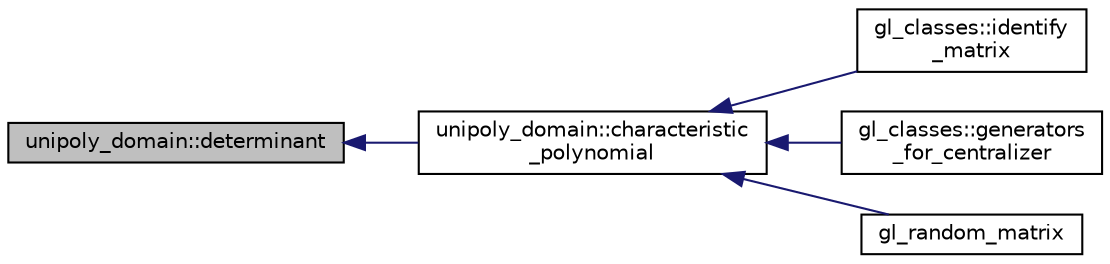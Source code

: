 digraph "unipoly_domain::determinant"
{
  edge [fontname="Helvetica",fontsize="10",labelfontname="Helvetica",labelfontsize="10"];
  node [fontname="Helvetica",fontsize="10",shape=record];
  rankdir="LR";
  Node266 [label="unipoly_domain::determinant",height=0.2,width=0.4,color="black", fillcolor="grey75", style="filled", fontcolor="black"];
  Node266 -> Node267 [dir="back",color="midnightblue",fontsize="10",style="solid",fontname="Helvetica"];
  Node267 [label="unipoly_domain::characteristic\l_polynomial",height=0.2,width=0.4,color="black", fillcolor="white", style="filled",URL="$da/d3c/classunipoly__domain.html#a8fc6545a5f52b768f6ebb2e3b3d57539"];
  Node267 -> Node268 [dir="back",color="midnightblue",fontsize="10",style="solid",fontname="Helvetica"];
  Node268 [label="gl_classes::identify\l_matrix",height=0.2,width=0.4,color="black", fillcolor="white", style="filled",URL="$d6/dab/classgl__classes.html#af529d1d8ff5a52703c5ac1d70806092e"];
  Node267 -> Node269 [dir="back",color="midnightblue",fontsize="10",style="solid",fontname="Helvetica"];
  Node269 [label="gl_classes::generators\l_for_centralizer",height=0.2,width=0.4,color="black", fillcolor="white", style="filled",URL="$d6/dab/classgl__classes.html#aeac561e2a41981533eb0aee6f9d2080c"];
  Node267 -> Node270 [dir="back",color="midnightblue",fontsize="10",style="solid",fontname="Helvetica"];
  Node270 [label="gl_random_matrix",height=0.2,width=0.4,color="black", fillcolor="white", style="filled",URL="$d5/d87/globals_8h.html#ad335f04bb0db45b0e9393ec76d0698f4"];
}

